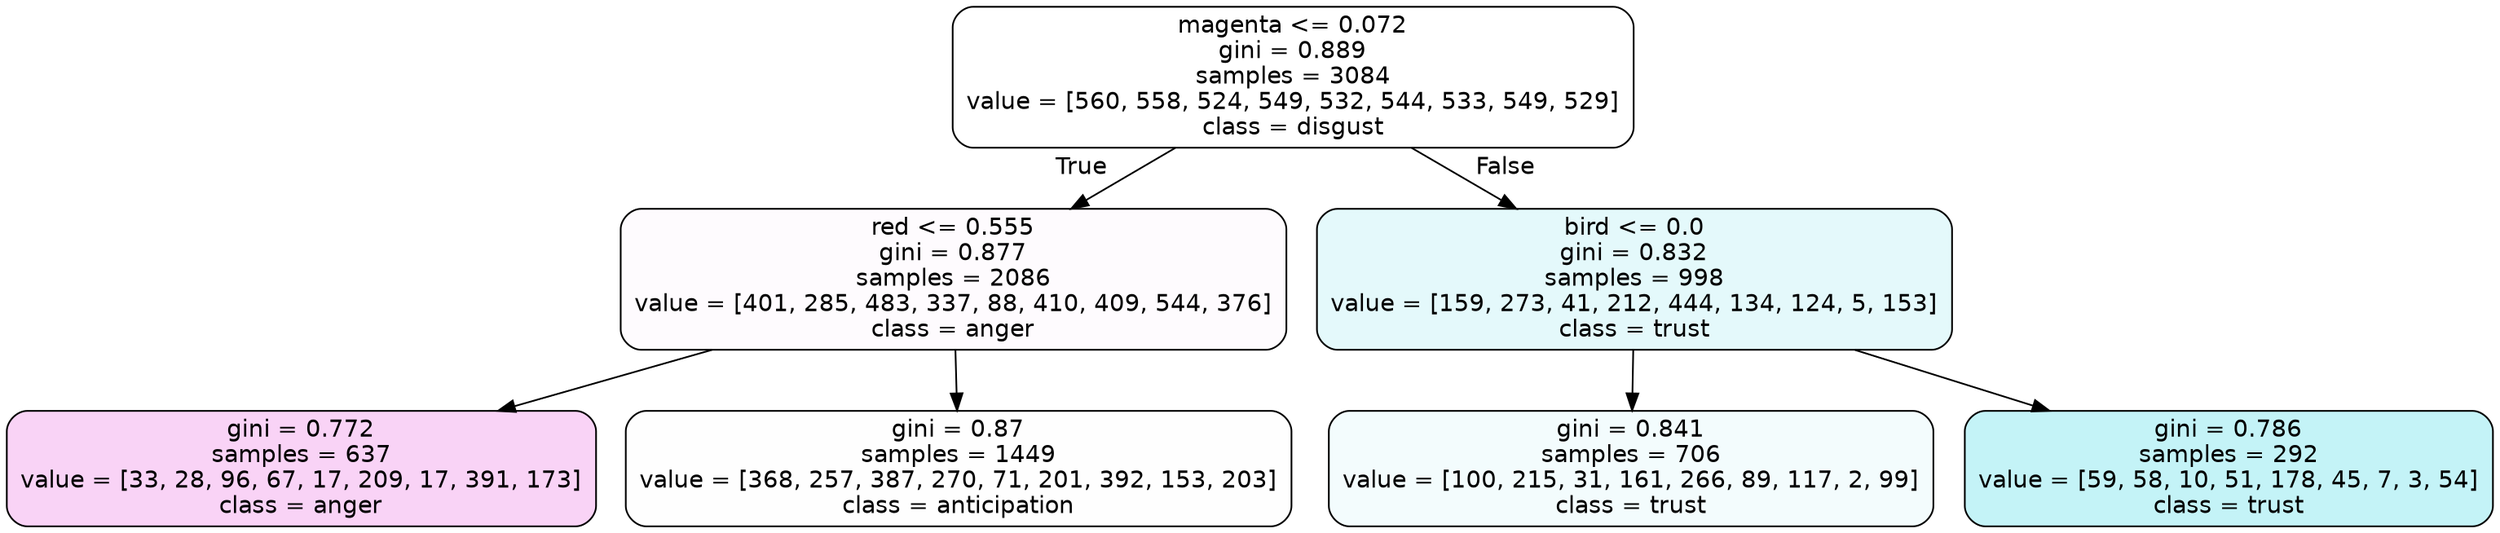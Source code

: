 digraph Tree {
node [shape=box, style="filled, rounded", color="black", fontname=helvetica] ;
edge [fontname=helvetica] ;
0 [label="magenta <= 0.072\ngini = 0.889\nsamples = 3084\nvalue = [560, 558, 524, 549, 532, 544, 533, 549, 529]\nclass = disgust", fillcolor="#e5813900"] ;
1 [label="red <= 0.555\ngini = 0.877\nsamples = 2086\nvalue = [401, 285, 483, 337, 88, 410, 409, 544, 376]\nclass = anger", fillcolor="#e539d705"] ;
0 -> 1 [labeldistance=2.5, labelangle=45, headlabel="True"] ;
2 [label="gini = 0.772\nsamples = 637\nvalue = [33, 28, 96, 67, 17, 209, 17, 391, 173]\nclass = anger", fillcolor="#e539d738"] ;
1 -> 2 ;
3 [label="gini = 0.87\nsamples = 1449\nvalue = [368, 257, 387, 270, 71, 201, 392, 153, 203]\nclass = anticipation", fillcolor="#8139e501"] ;
1 -> 3 ;
4 [label="bird <= 0.0\ngini = 0.832\nsamples = 998\nvalue = [159, 273, 41, 212, 444, 134, 124, 5, 153]\nclass = trust", fillcolor="#39d7e522"] ;
0 -> 4 [labeldistance=2.5, labelangle=-45, headlabel="False"] ;
5 [label="gini = 0.841\nsamples = 706\nvalue = [100, 215, 31, 161, 266, 89, 117, 2, 99]\nclass = trust", fillcolor="#39d7e50f"] ;
4 -> 5 ;
6 [label="gini = 0.786\nsamples = 292\nvalue = [59, 58, 10, 51, 178, 45, 7, 3, 54]\nclass = trust", fillcolor="#39d7e54b"] ;
4 -> 6 ;
}